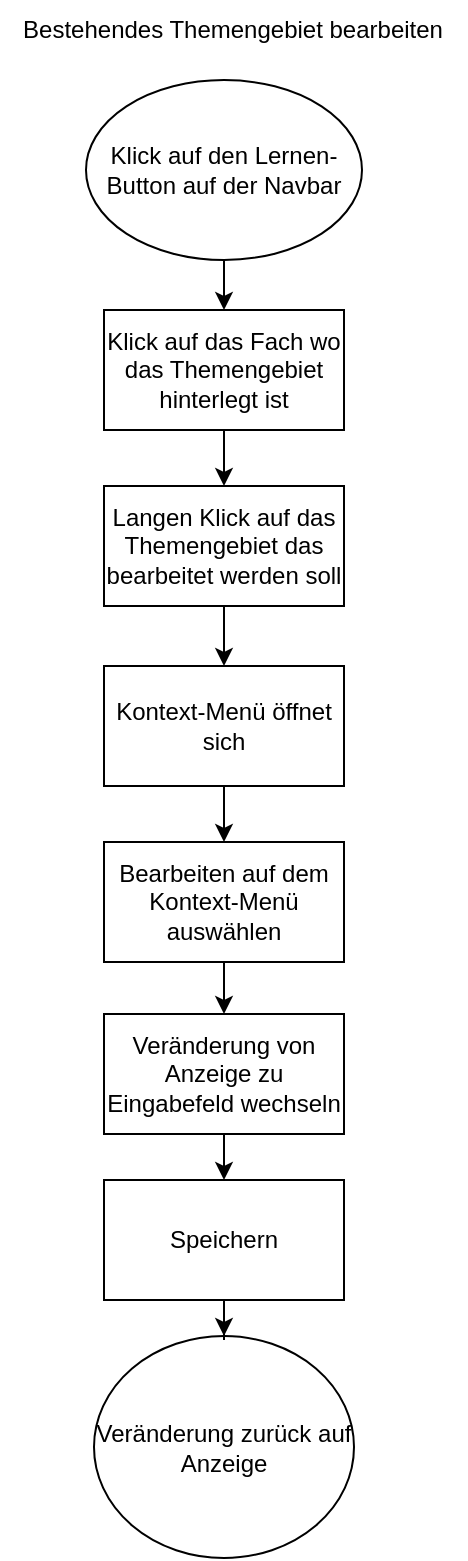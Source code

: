 <mxfile version="21.6.5" type="device">
  <diagram name="Seite-1" id="1_mawstySJryVtgQIAUU">
    <mxGraphModel dx="1354" dy="733" grid="1" gridSize="10" guides="1" tooltips="1" connect="1" arrows="1" fold="1" page="1" pageScale="1" pageWidth="827" pageHeight="1169" math="0" shadow="0">
      <root>
        <mxCell id="0" />
        <mxCell id="1" parent="0" />
        <mxCell id="9tVKPni9yBC4lUUX27Fa-16" value="" style="edgeStyle=orthogonalEdgeStyle;rounded=0;orthogonalLoop=1;jettySize=auto;html=1;" edge="1" parent="1" source="9tVKPni9yBC4lUUX27Fa-2" target="9tVKPni9yBC4lUUX27Fa-15">
          <mxGeometry relative="1" as="geometry" />
        </mxCell>
        <mxCell id="9tVKPni9yBC4lUUX27Fa-2" value="Klick auf den Lernen- Button auf der Navbar" style="ellipse;whiteSpace=wrap;html=1;" vertex="1" parent="1">
          <mxGeometry x="340" y="80" width="138" height="90" as="geometry" />
        </mxCell>
        <mxCell id="9tVKPni9yBC4lUUX27Fa-3" value="Bestehendes Themengebiet bearbeiten" style="text;html=1;strokeColor=none;fillColor=none;align=center;verticalAlign=middle;whiteSpace=wrap;rounded=0;" vertex="1" parent="1">
          <mxGeometry x="297" y="40" width="233" height="30" as="geometry" />
        </mxCell>
        <mxCell id="9tVKPni9yBC4lUUX27Fa-4" value="" style="edgeStyle=orthogonalEdgeStyle;rounded=0;orthogonalLoop=1;jettySize=auto;html=1;" edge="1" parent="1" source="9tVKPni9yBC4lUUX27Fa-5" target="9tVKPni9yBC4lUUX27Fa-7">
          <mxGeometry relative="1" as="geometry" />
        </mxCell>
        <mxCell id="9tVKPni9yBC4lUUX27Fa-5" value="Langen Klick auf das Themengebiet das bearbeitet werden soll" style="whiteSpace=wrap;html=1;" vertex="1" parent="1">
          <mxGeometry x="349" y="283" width="120" height="60" as="geometry" />
        </mxCell>
        <mxCell id="9tVKPni9yBC4lUUX27Fa-6" value="" style="edgeStyle=orthogonalEdgeStyle;rounded=0;orthogonalLoop=1;jettySize=auto;html=1;" edge="1" parent="1" source="9tVKPni9yBC4lUUX27Fa-7" target="9tVKPni9yBC4lUUX27Fa-9">
          <mxGeometry relative="1" as="geometry" />
        </mxCell>
        <mxCell id="9tVKPni9yBC4lUUX27Fa-7" value="Kontext-Menü öffnet sich" style="whiteSpace=wrap;html=1;" vertex="1" parent="1">
          <mxGeometry x="349" y="373" width="120" height="60" as="geometry" />
        </mxCell>
        <mxCell id="9tVKPni9yBC4lUUX27Fa-8" value="" style="edgeStyle=orthogonalEdgeStyle;rounded=0;orthogonalLoop=1;jettySize=auto;html=1;" edge="1" parent="1" source="9tVKPni9yBC4lUUX27Fa-9" target="9tVKPni9yBC4lUUX27Fa-11">
          <mxGeometry relative="1" as="geometry" />
        </mxCell>
        <mxCell id="9tVKPni9yBC4lUUX27Fa-9" value="Bearbeiten auf dem Kontext-Menü auswählen" style="whiteSpace=wrap;html=1;" vertex="1" parent="1">
          <mxGeometry x="349" y="461" width="120" height="60" as="geometry" />
        </mxCell>
        <mxCell id="9tVKPni9yBC4lUUX27Fa-10" value="" style="edgeStyle=orthogonalEdgeStyle;rounded=0;orthogonalLoop=1;jettySize=auto;html=1;" edge="1" parent="1" source="9tVKPni9yBC4lUUX27Fa-11" target="9tVKPni9yBC4lUUX27Fa-14">
          <mxGeometry relative="1" as="geometry" />
        </mxCell>
        <mxCell id="9tVKPni9yBC4lUUX27Fa-11" value="Veränderung von Anzeige zu Eingabefeld wechseln" style="whiteSpace=wrap;html=1;" vertex="1" parent="1">
          <mxGeometry x="349" y="547" width="120" height="60" as="geometry" />
        </mxCell>
        <mxCell id="9tVKPni9yBC4lUUX27Fa-12" value="Veränderung zurück auf Anzeige" style="ellipse;whiteSpace=wrap;html=1;" vertex="1" parent="1">
          <mxGeometry x="344" y="708" width="130" height="111" as="geometry" />
        </mxCell>
        <mxCell id="9tVKPni9yBC4lUUX27Fa-13" value="" style="edgeStyle=orthogonalEdgeStyle;rounded=0;orthogonalLoop=1;jettySize=auto;html=1;" edge="1" parent="1" source="9tVKPni9yBC4lUUX27Fa-14" target="9tVKPni9yBC4lUUX27Fa-12">
          <mxGeometry relative="1" as="geometry" />
        </mxCell>
        <mxCell id="9tVKPni9yBC4lUUX27Fa-14" value="Speichern" style="whiteSpace=wrap;html=1;" vertex="1" parent="1">
          <mxGeometry x="349" y="630" width="120" height="60" as="geometry" />
        </mxCell>
        <mxCell id="9tVKPni9yBC4lUUX27Fa-17" value="" style="edgeStyle=orthogonalEdgeStyle;rounded=0;orthogonalLoop=1;jettySize=auto;html=1;" edge="1" parent="1" source="9tVKPni9yBC4lUUX27Fa-15" target="9tVKPni9yBC4lUUX27Fa-5">
          <mxGeometry relative="1" as="geometry" />
        </mxCell>
        <mxCell id="9tVKPni9yBC4lUUX27Fa-15" value="Klick auf das Fach wo das Themengebiet hinterlegt ist" style="whiteSpace=wrap;html=1;" vertex="1" parent="1">
          <mxGeometry x="349" y="195" width="120" height="60" as="geometry" />
        </mxCell>
      </root>
    </mxGraphModel>
  </diagram>
</mxfile>
